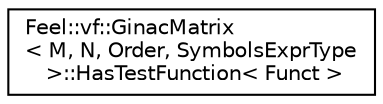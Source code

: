digraph "Graphical Class Hierarchy"
{
 // LATEX_PDF_SIZE
  edge [fontname="Helvetica",fontsize="10",labelfontname="Helvetica",labelfontsize="10"];
  node [fontname="Helvetica",fontsize="10",shape=record];
  rankdir="LR";
  Node0 [label="Feel::vf::GinacMatrix\l\< M, N, Order, SymbolsExprType\l \>::HasTestFunction\< Funct \>",height=0.2,width=0.4,color="black", fillcolor="white", style="filled",URL="$structFeel_1_1vf_1_1GinacMatrix_1_1HasTestFunction.html",tooltip=" "];
}
